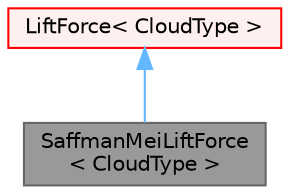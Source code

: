 digraph "SaffmanMeiLiftForce&lt; CloudType &gt;"
{
 // LATEX_PDF_SIZE
  bgcolor="transparent";
  edge [fontname=Helvetica,fontsize=10,labelfontname=Helvetica,labelfontsize=10];
  node [fontname=Helvetica,fontsize=10,shape=box,height=0.2,width=0.4];
  Node1 [id="Node000001",label="SaffmanMeiLiftForce\l\< CloudType \>",height=0.2,width=0.4,color="gray40", fillcolor="grey60", style="filled", fontcolor="black",tooltip="Saffman-Mei particle lift force model applicable to spherical particles."];
  Node2 -> Node1 [id="edge1_Node000001_Node000002",dir="back",color="steelblue1",style="solid",tooltip=" "];
  Node2 [id="Node000002",label="LiftForce\< CloudType \>",height=0.2,width=0.4,color="red", fillcolor="#FFF0F0", style="filled",URL="$classFoam_1_1LiftForce.html",tooltip="Base class for particle lift force models."];
}
